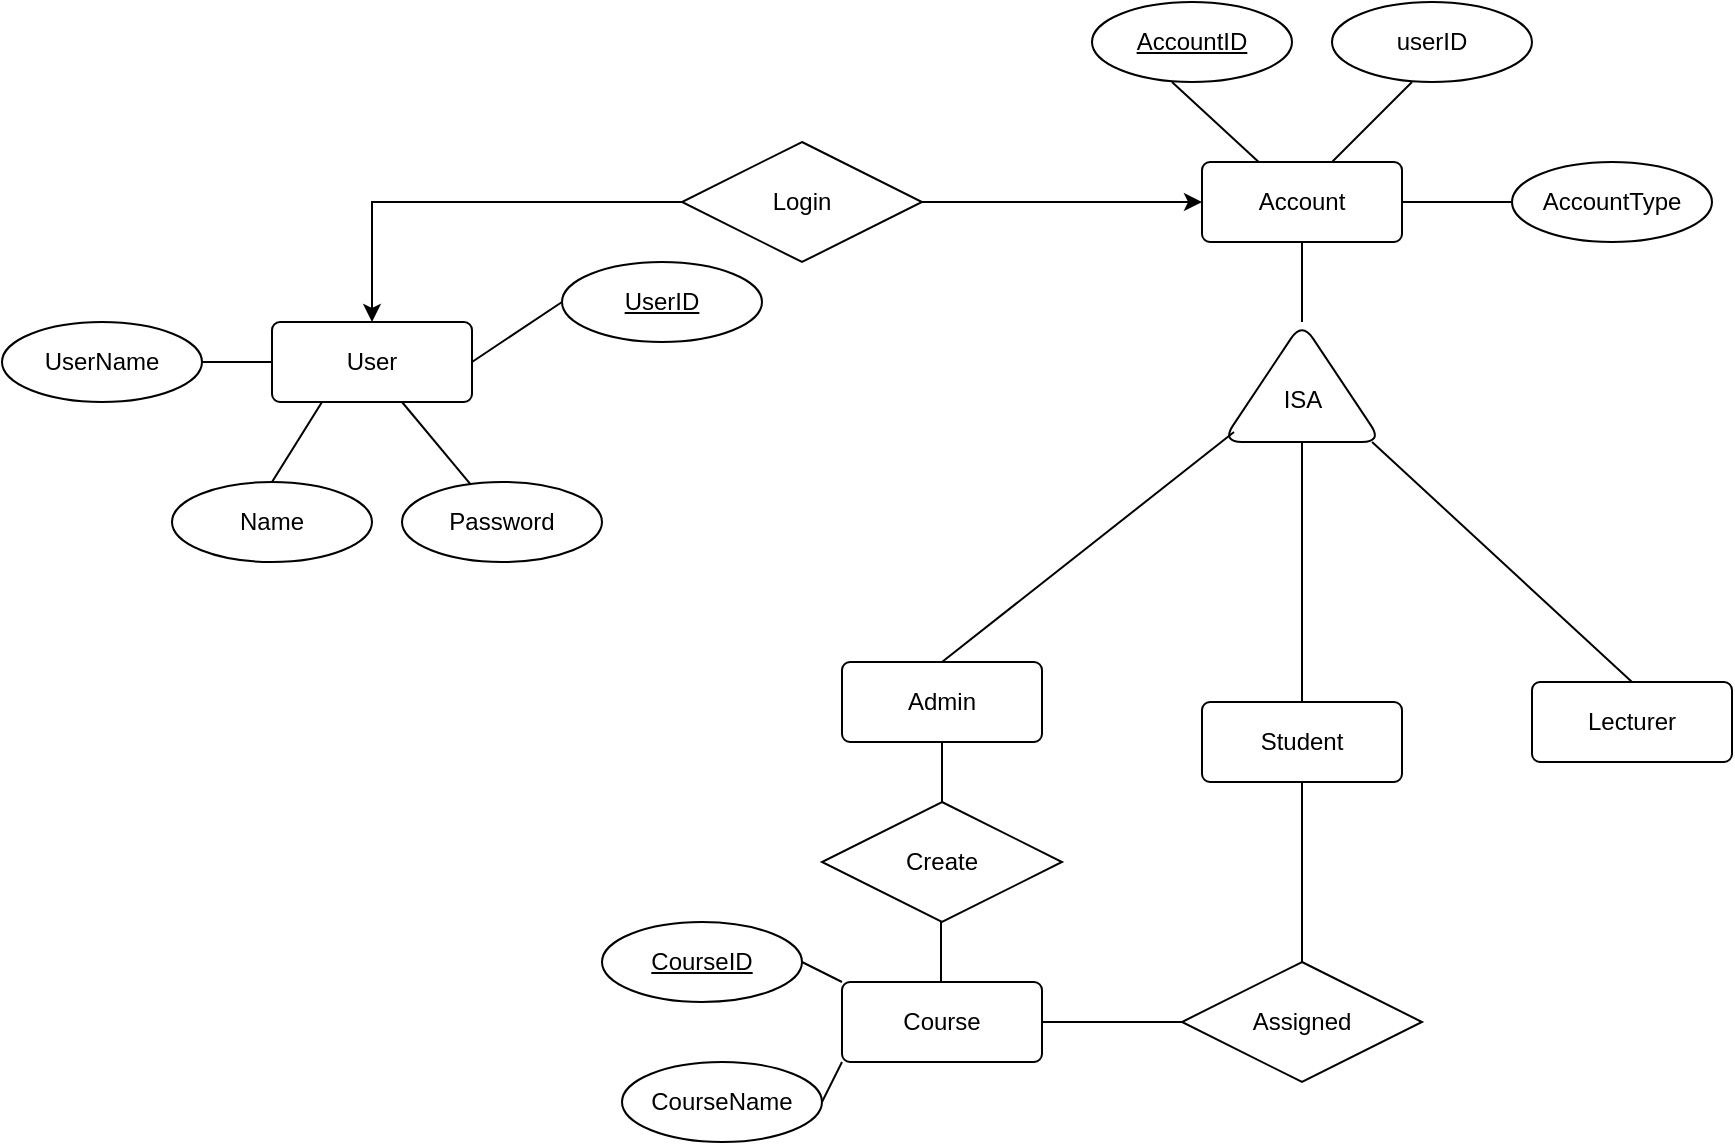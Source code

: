 <mxfile version="23.1.2" type="github">
  <diagram id="R2lEEEUBdFMjLlhIrx00" name="Page-1">
    <mxGraphModel dx="2284" dy="738" grid="1" gridSize="10" guides="1" tooltips="1" connect="1" arrows="1" fold="1" page="1" pageScale="1" pageWidth="850" pageHeight="1100" math="0" shadow="0" extFonts="Permanent Marker^https://fonts.googleapis.com/css?family=Permanent+Marker">
      <root>
        <mxCell id="0" />
        <mxCell id="1" parent="0" />
        <mxCell id="XEngpy67a5UAVmKo7XfR-1" value="Account" style="rounded=1;arcSize=10;whiteSpace=wrap;html=1;align=center;" vertex="1" parent="1">
          <mxGeometry x="430" y="110" width="100" height="40" as="geometry" />
        </mxCell>
        <mxCell id="XEngpy67a5UAVmKo7XfR-2" value="User" style="rounded=1;arcSize=10;whiteSpace=wrap;html=1;align=center;" vertex="1" parent="1">
          <mxGeometry x="-35" y="190" width="100" height="40" as="geometry" />
        </mxCell>
        <mxCell id="XEngpy67a5UAVmKo7XfR-3" value="&lt;u&gt;AccountID&lt;/u&gt;" style="ellipse;whiteSpace=wrap;html=1;align=center;" vertex="1" parent="1">
          <mxGeometry x="375" y="30" width="100" height="40" as="geometry" />
        </mxCell>
        <mxCell id="XEngpy67a5UAVmKo7XfR-8" value="" style="endArrow=none;html=1;rounded=0;" edge="1" parent="1" source="XEngpy67a5UAVmKo7XfR-1">
          <mxGeometry width="50" height="50" relative="1" as="geometry">
            <mxPoint x="365" y="120" as="sourcePoint" />
            <mxPoint x="415" y="70" as="targetPoint" />
          </mxGeometry>
        </mxCell>
        <mxCell id="XEngpy67a5UAVmKo7XfR-9" value="userID" style="ellipse;whiteSpace=wrap;html=1;align=center;" vertex="1" parent="1">
          <mxGeometry x="495" y="30" width="100" height="40" as="geometry" />
        </mxCell>
        <mxCell id="XEngpy67a5UAVmKo7XfR-10" value="" style="endArrow=none;html=1;rounded=0;" edge="1" parent="1">
          <mxGeometry width="50" height="50" relative="1" as="geometry">
            <mxPoint x="495" y="110" as="sourcePoint" />
            <mxPoint x="535" y="70" as="targetPoint" />
          </mxGeometry>
        </mxCell>
        <mxCell id="XEngpy67a5UAVmKo7XfR-11" value="AccountType" style="ellipse;whiteSpace=wrap;html=1;align=center;" vertex="1" parent="1">
          <mxGeometry x="585" y="110" width="100" height="40" as="geometry" />
        </mxCell>
        <mxCell id="XEngpy67a5UAVmKo7XfR-12" value="" style="endArrow=none;html=1;rounded=0;entryX=0;entryY=0.5;entryDx=0;entryDy=0;exitX=1;exitY=0.5;exitDx=0;exitDy=0;" edge="1" parent="1" source="XEngpy67a5UAVmKo7XfR-1" target="XEngpy67a5UAVmKo7XfR-11">
          <mxGeometry width="50" height="50" relative="1" as="geometry">
            <mxPoint x="535" y="130" as="sourcePoint" />
            <mxPoint x="555" y="80" as="targetPoint" />
          </mxGeometry>
        </mxCell>
        <mxCell id="XEngpy67a5UAVmKo7XfR-13" value="UserID" style="ellipse;whiteSpace=wrap;html=1;align=center;fontStyle=4;" vertex="1" parent="1">
          <mxGeometry x="110" y="160" width="100" height="40" as="geometry" />
        </mxCell>
        <mxCell id="XEngpy67a5UAVmKo7XfR-16" value="" style="endArrow=none;html=1;rounded=0;entryX=0;entryY=0.5;entryDx=0;entryDy=0;exitX=1;exitY=0.5;exitDx=0;exitDy=0;" edge="1" parent="1" source="XEngpy67a5UAVmKo7XfR-2" target="XEngpy67a5UAVmKo7XfR-13">
          <mxGeometry width="50" height="50" relative="1" as="geometry">
            <mxPoint x="40" y="130" as="sourcePoint" />
            <mxPoint x="90" y="80" as="targetPoint" />
          </mxGeometry>
        </mxCell>
        <mxCell id="XEngpy67a5UAVmKo7XfR-17" value="UserName" style="ellipse;whiteSpace=wrap;html=1;align=center;" vertex="1" parent="1">
          <mxGeometry x="-170" y="190" width="100" height="40" as="geometry" />
        </mxCell>
        <mxCell id="XEngpy67a5UAVmKo7XfR-18" value="Password" style="ellipse;whiteSpace=wrap;html=1;align=center;" vertex="1" parent="1">
          <mxGeometry x="30" y="270" width="100" height="40" as="geometry" />
        </mxCell>
        <mxCell id="XEngpy67a5UAVmKo7XfR-19" value="Name" style="ellipse;whiteSpace=wrap;html=1;align=center;" vertex="1" parent="1">
          <mxGeometry x="-85" y="270" width="100" height="40" as="geometry" />
        </mxCell>
        <mxCell id="XEngpy67a5UAVmKo7XfR-22" value="" style="endArrow=none;html=1;rounded=0;exitX=0.5;exitY=0;exitDx=0;exitDy=0;entryX=0.25;entryY=1;entryDx=0;entryDy=0;" edge="1" parent="1" source="XEngpy67a5UAVmKo7XfR-19" target="XEngpy67a5UAVmKo7XfR-2">
          <mxGeometry width="50" height="50" relative="1" as="geometry">
            <mxPoint x="-85" y="280" as="sourcePoint" />
            <mxPoint x="-35" y="230" as="targetPoint" />
          </mxGeometry>
        </mxCell>
        <mxCell id="XEngpy67a5UAVmKo7XfR-23" value="" style="endArrow=none;html=1;rounded=0;" edge="1" parent="1" source="XEngpy67a5UAVmKo7XfR-18">
          <mxGeometry width="50" height="50" relative="1" as="geometry">
            <mxPoint x="-20" y="280" as="sourcePoint" />
            <mxPoint x="30" y="230" as="targetPoint" />
          </mxGeometry>
        </mxCell>
        <mxCell id="XEngpy67a5UAVmKo7XfR-24" value="" style="endArrow=none;html=1;rounded=0;entryX=0;entryY=0.5;entryDx=0;entryDy=0;" edge="1" parent="1" target="XEngpy67a5UAVmKo7XfR-2">
          <mxGeometry width="50" height="50" relative="1" as="geometry">
            <mxPoint x="-70" y="210" as="sourcePoint" />
            <mxPoint x="-20" y="160" as="targetPoint" />
          </mxGeometry>
        </mxCell>
        <mxCell id="XEngpy67a5UAVmKo7XfR-27" style="edgeStyle=orthogonalEdgeStyle;rounded=0;orthogonalLoop=1;jettySize=auto;html=1;exitX=0;exitY=0.5;exitDx=0;exitDy=0;entryX=0.5;entryY=0;entryDx=0;entryDy=0;" edge="1" parent="1" source="XEngpy67a5UAVmKo7XfR-25" target="XEngpy67a5UAVmKo7XfR-2">
          <mxGeometry relative="1" as="geometry" />
        </mxCell>
        <mxCell id="XEngpy67a5UAVmKo7XfR-28" style="edgeStyle=orthogonalEdgeStyle;rounded=0;orthogonalLoop=1;jettySize=auto;html=1;exitX=1;exitY=0.5;exitDx=0;exitDy=0;entryX=0;entryY=0.5;entryDx=0;entryDy=0;" edge="1" parent="1" source="XEngpy67a5UAVmKo7XfR-25" target="XEngpy67a5UAVmKo7XfR-1">
          <mxGeometry relative="1" as="geometry" />
        </mxCell>
        <mxCell id="XEngpy67a5UAVmKo7XfR-25" value="Login" style="shape=rhombus;perimeter=rhombusPerimeter;whiteSpace=wrap;html=1;align=center;" vertex="1" parent="1">
          <mxGeometry x="170" y="100" width="120" height="60" as="geometry" />
        </mxCell>
        <mxCell id="XEngpy67a5UAVmKo7XfR-29" value="" style="triangle;whiteSpace=wrap;html=1;rotation=-90;rounded=1;align=center;" vertex="1" parent="1">
          <mxGeometry x="450" y="180" width="60" height="80" as="geometry" />
        </mxCell>
        <mxCell id="XEngpy67a5UAVmKo7XfR-30" value="ISA" style="text;html=1;align=center;verticalAlign=middle;resizable=0;points=[];autosize=1;strokeColor=none;fillColor=none;" vertex="1" parent="1">
          <mxGeometry x="460" y="214" width="40" height="30" as="geometry" />
        </mxCell>
        <mxCell id="XEngpy67a5UAVmKo7XfR-31" value="" style="endArrow=none;html=1;rounded=0;entryX=0.5;entryY=1;entryDx=0;entryDy=0;exitX=1;exitY=0.5;exitDx=0;exitDy=0;" edge="1" parent="1" source="XEngpy67a5UAVmKo7XfR-29" target="XEngpy67a5UAVmKo7XfR-1">
          <mxGeometry width="50" height="50" relative="1" as="geometry">
            <mxPoint x="455" y="200" as="sourcePoint" />
            <mxPoint x="505" y="150" as="targetPoint" />
            <Array as="points" />
          </mxGeometry>
        </mxCell>
        <mxCell id="XEngpy67a5UAVmKo7XfR-33" value="" style="endArrow=none;html=1;rounded=0;entryX=0.083;entryY=0.075;entryDx=0;entryDy=0;entryPerimeter=0;" edge="1" parent="1" target="XEngpy67a5UAVmKo7XfR-29">
          <mxGeometry width="50" height="50" relative="1" as="geometry">
            <mxPoint x="300" y="360" as="sourcePoint" />
            <mxPoint x="450" y="244" as="targetPoint" />
            <Array as="points" />
          </mxGeometry>
        </mxCell>
        <mxCell id="XEngpy67a5UAVmKo7XfR-34" value="" style="endArrow=none;html=1;rounded=0;entryX=0;entryY=0.5;entryDx=0;entryDy=0;" edge="1" parent="1" target="XEngpy67a5UAVmKo7XfR-29">
          <mxGeometry width="50" height="50" relative="1" as="geometry">
            <mxPoint x="480" y="380" as="sourcePoint" />
            <mxPoint x="456" y="255" as="targetPoint" />
            <Array as="points" />
          </mxGeometry>
        </mxCell>
        <mxCell id="XEngpy67a5UAVmKo7XfR-35" value="" style="endArrow=none;html=1;rounded=0;entryX=0;entryY=0.938;entryDx=0;entryDy=0;entryPerimeter=0;exitX=0.5;exitY=0;exitDx=0;exitDy=0;" edge="1" parent="1" source="XEngpy67a5UAVmKo7XfR-38" target="XEngpy67a5UAVmKo7XfR-29">
          <mxGeometry width="50" height="50" relative="1" as="geometry">
            <mxPoint x="640" y="350" as="sourcePoint" />
            <mxPoint x="490" y="260" as="targetPoint" />
            <Array as="points" />
          </mxGeometry>
        </mxCell>
        <mxCell id="XEngpy67a5UAVmKo7XfR-36" value="Admin" style="rounded=1;arcSize=10;whiteSpace=wrap;html=1;align=center;" vertex="1" parent="1">
          <mxGeometry x="250" y="360" width="100" height="40" as="geometry" />
        </mxCell>
        <mxCell id="XEngpy67a5UAVmKo7XfR-37" value="Student" style="rounded=1;arcSize=10;whiteSpace=wrap;html=1;align=center;" vertex="1" parent="1">
          <mxGeometry x="430" y="380" width="100" height="40" as="geometry" />
        </mxCell>
        <mxCell id="XEngpy67a5UAVmKo7XfR-38" value="Lecturer" style="rounded=1;arcSize=10;whiteSpace=wrap;html=1;align=center;" vertex="1" parent="1">
          <mxGeometry x="595" y="370" width="100" height="40" as="geometry" />
        </mxCell>
        <mxCell id="XEngpy67a5UAVmKo7XfR-42" value="Course" style="rounded=1;arcSize=10;whiteSpace=wrap;html=1;align=center;" vertex="1" parent="1">
          <mxGeometry x="250" y="520" width="100" height="40" as="geometry" />
        </mxCell>
        <mxCell id="XEngpy67a5UAVmKo7XfR-43" value="Create&lt;br&gt;" style="shape=rhombus;perimeter=rhombusPerimeter;whiteSpace=wrap;html=1;align=center;" vertex="1" parent="1">
          <mxGeometry x="240" y="430" width="120" height="60" as="geometry" />
        </mxCell>
        <mxCell id="XEngpy67a5UAVmKo7XfR-44" value="" style="endArrow=none;html=1;rounded=0;entryX=0.5;entryY=1;entryDx=0;entryDy=0;" edge="1" parent="1" source="XEngpy67a5UAVmKo7XfR-43" target="XEngpy67a5UAVmKo7XfR-36">
          <mxGeometry width="50" height="50" relative="1" as="geometry">
            <mxPoint x="500" y="410" as="sourcePoint" />
            <mxPoint x="550" y="360" as="targetPoint" />
          </mxGeometry>
        </mxCell>
        <mxCell id="XEngpy67a5UAVmKo7XfR-45" value="" style="endArrow=none;html=1;rounded=0;entryX=0.5;entryY=1;entryDx=0;entryDy=0;" edge="1" parent="1">
          <mxGeometry width="50" height="50" relative="1" as="geometry">
            <mxPoint x="299.5" y="520" as="sourcePoint" />
            <mxPoint x="299.5" y="490" as="targetPoint" />
            <Array as="points">
              <mxPoint x="299.5" y="500" />
            </Array>
          </mxGeometry>
        </mxCell>
        <mxCell id="XEngpy67a5UAVmKo7XfR-46" value="CourseID" style="ellipse;whiteSpace=wrap;html=1;align=center;fontStyle=4" vertex="1" parent="1">
          <mxGeometry x="130" y="490" width="100" height="40" as="geometry" />
        </mxCell>
        <mxCell id="XEngpy67a5UAVmKo7XfR-47" value="" style="endArrow=none;html=1;rounded=0;exitX=1;exitY=0.5;exitDx=0;exitDy=0;entryX=0;entryY=0;entryDx=0;entryDy=0;" edge="1" parent="1" source="XEngpy67a5UAVmKo7XfR-46" target="XEngpy67a5UAVmKo7XfR-42">
          <mxGeometry width="50" height="50" relative="1" as="geometry">
            <mxPoint x="500" y="410" as="sourcePoint" />
            <mxPoint x="430" y="620" as="targetPoint" />
          </mxGeometry>
        </mxCell>
        <mxCell id="XEngpy67a5UAVmKo7XfR-48" value="CourseName" style="ellipse;whiteSpace=wrap;html=1;align=center;" vertex="1" parent="1">
          <mxGeometry x="140" y="560" width="100" height="40" as="geometry" />
        </mxCell>
        <mxCell id="XEngpy67a5UAVmKo7XfR-49" value="" style="endArrow=none;html=1;rounded=0;exitX=1;exitY=0.5;exitDx=0;exitDy=0;" edge="1" parent="1" source="XEngpy67a5UAVmKo7XfR-48">
          <mxGeometry width="50" height="50" relative="1" as="geometry">
            <mxPoint x="200" y="610" as="sourcePoint" />
            <mxPoint x="250" y="560" as="targetPoint" />
          </mxGeometry>
        </mxCell>
        <mxCell id="XEngpy67a5UAVmKo7XfR-50" value="Assigned&lt;br&gt;" style="shape=rhombus;perimeter=rhombusPerimeter;whiteSpace=wrap;html=1;align=center;" vertex="1" parent="1">
          <mxGeometry x="420" y="510" width="120" height="60" as="geometry" />
        </mxCell>
        <mxCell id="XEngpy67a5UAVmKo7XfR-51" value="" style="endArrow=none;html=1;rounded=0;exitX=0.5;exitY=0;exitDx=0;exitDy=0;entryX=0.5;entryY=1;entryDx=0;entryDy=0;" edge="1" parent="1" source="XEngpy67a5UAVmKo7XfR-50" target="XEngpy67a5UAVmKo7XfR-37">
          <mxGeometry width="50" height="50" relative="1" as="geometry">
            <mxPoint x="440" y="470" as="sourcePoint" />
            <mxPoint x="490" y="420" as="targetPoint" />
          </mxGeometry>
        </mxCell>
        <mxCell id="XEngpy67a5UAVmKo7XfR-52" value="" style="endArrow=none;html=1;rounded=0;exitX=1;exitY=0.5;exitDx=0;exitDy=0;" edge="1" parent="1" source="XEngpy67a5UAVmKo7XfR-42">
          <mxGeometry width="50" height="50" relative="1" as="geometry">
            <mxPoint x="370" y="590" as="sourcePoint" />
            <mxPoint x="420" y="540" as="targetPoint" />
          </mxGeometry>
        </mxCell>
      </root>
    </mxGraphModel>
  </diagram>
</mxfile>
